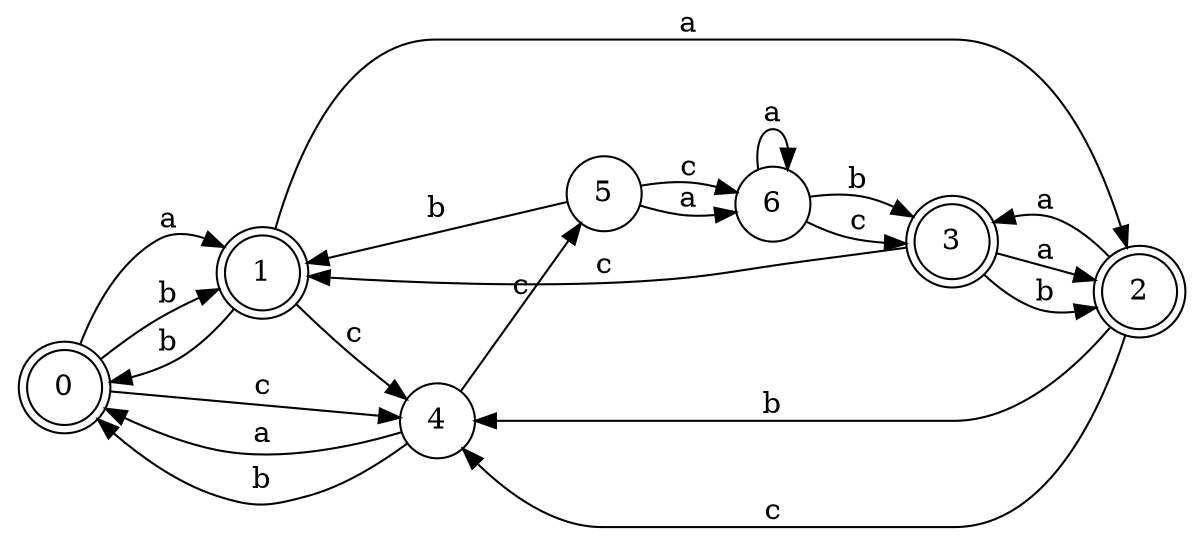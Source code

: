 digraph n6_3 {
__start0 [label="" shape="none"];

rankdir=LR;
size="8,5";

s0 [style="rounded,filled", color="black", fillcolor="white" shape="doublecircle", label="0"];
s1 [style="rounded,filled", color="black", fillcolor="white" shape="doublecircle", label="1"];
s2 [style="rounded,filled", color="black", fillcolor="white" shape="doublecircle", label="2"];
s3 [style="rounded,filled", color="black", fillcolor="white" shape="doublecircle", label="3"];
s4 [style="filled", color="black", fillcolor="white" shape="circle", label="4"];
s5 [style="filled", color="black", fillcolor="white" shape="circle", label="5"];
s6 [style="filled", color="black", fillcolor="white" shape="circle", label="6"];
s0 -> s1 [label="a"];
s0 -> s1 [label="b"];
s0 -> s4 [label="c"];
s1 -> s2 [label="a"];
s1 -> s0 [label="b"];
s1 -> s4 [label="c"];
s2 -> s3 [label="a"];
s2 -> s4 [label="b"];
s2 -> s4 [label="c"];
s3 -> s2 [label="a"];
s3 -> s2 [label="b"];
s3 -> s1 [label="c"];
s4 -> s0 [label="a"];
s4 -> s0 [label="b"];
s4 -> s5 [label="c"];
s5 -> s6 [label="a"];
s5 -> s1 [label="b"];
s5 -> s6 [label="c"];
s6 -> s6 [label="a"];
s6 -> s3 [label="b"];
s6 -> s3 [label="c"];

}